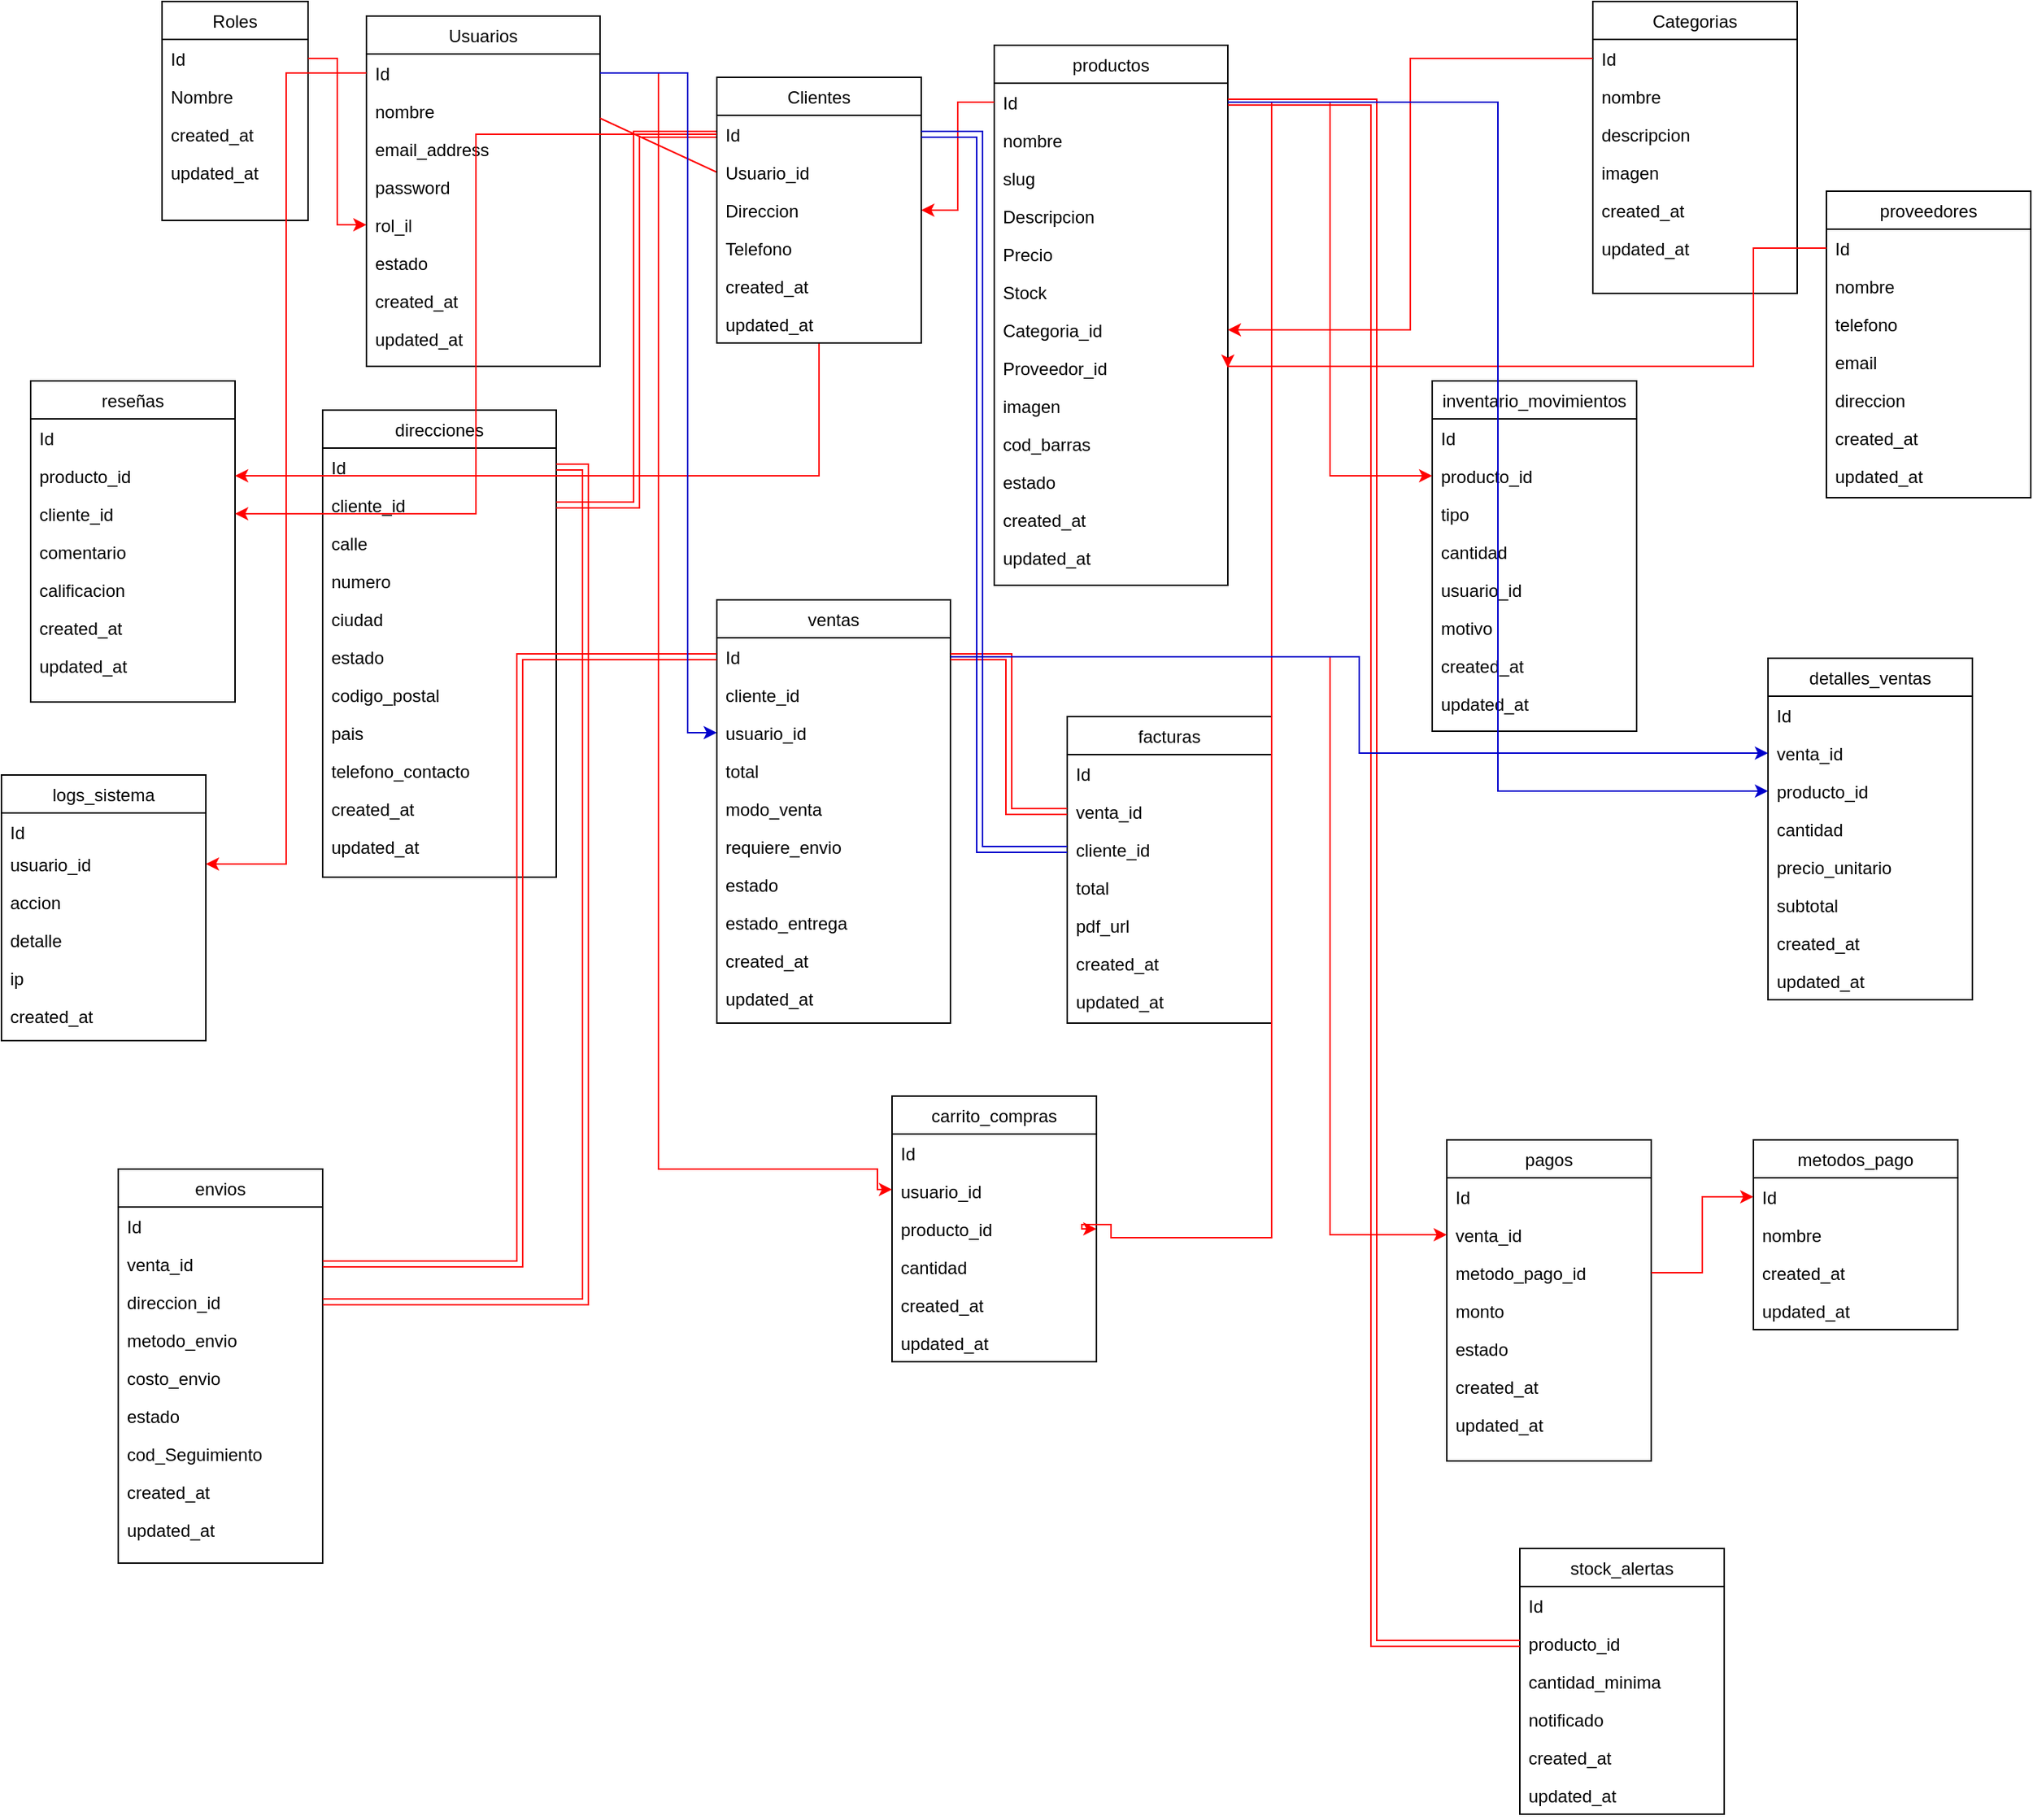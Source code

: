 <mxfile version="26.1.3">
  <diagram id="C5RBs43oDa-KdzZeNtuy" name="Page-1">
    <mxGraphModel dx="3491" dy="952" grid="1" gridSize="10" guides="1" tooltips="1" connect="1" arrows="1" fold="1" page="1" pageScale="1" pageWidth="827" pageHeight="1169" math="0" shadow="0">
      <root>
        <mxCell id="WIyWlLk6GJQsqaUBKTNV-0" />
        <mxCell id="WIyWlLk6GJQsqaUBKTNV-1" parent="WIyWlLk6GJQsqaUBKTNV-0" />
        <mxCell id="zkfFHV4jXpPFQw0GAbJ--17" value="Usuarios" style="swimlane;fontStyle=0;align=center;verticalAlign=top;childLayout=stackLayout;horizontal=1;startSize=26;horizontalStack=0;resizeParent=1;resizeLast=0;collapsible=1;marginBottom=0;rounded=0;shadow=0;strokeWidth=1;" parent="WIyWlLk6GJQsqaUBKTNV-1" vertex="1">
          <mxGeometry x="-110" y="20" width="160" height="240" as="geometry">
            <mxRectangle x="550" y="140" width="160" height="26" as="alternateBounds" />
          </mxGeometry>
        </mxCell>
        <mxCell id="zkfFHV4jXpPFQw0GAbJ--18" value="Id" style="text;align=left;verticalAlign=top;spacingLeft=4;spacingRight=4;overflow=hidden;rotatable=0;points=[[0,0.5],[1,0.5]];portConstraint=eastwest;" parent="zkfFHV4jXpPFQw0GAbJ--17" vertex="1">
          <mxGeometry y="26" width="160" height="26" as="geometry" />
        </mxCell>
        <mxCell id="zkfFHV4jXpPFQw0GAbJ--19" value="nombre" style="text;align=left;verticalAlign=top;spacingLeft=4;spacingRight=4;overflow=hidden;rotatable=0;points=[[0,0.5],[1,0.5]];portConstraint=eastwest;rounded=0;shadow=0;html=0;" parent="zkfFHV4jXpPFQw0GAbJ--17" vertex="1">
          <mxGeometry y="52" width="160" height="26" as="geometry" />
        </mxCell>
        <mxCell id="zkfFHV4jXpPFQw0GAbJ--20" value="email_address" style="text;align=left;verticalAlign=top;spacingLeft=4;spacingRight=4;overflow=hidden;rotatable=0;points=[[0,0.5],[1,0.5]];portConstraint=eastwest;rounded=0;shadow=0;html=0;" parent="zkfFHV4jXpPFQw0GAbJ--17" vertex="1">
          <mxGeometry y="78" width="160" height="26" as="geometry" />
        </mxCell>
        <mxCell id="zkfFHV4jXpPFQw0GAbJ--21" value="password" style="text;align=left;verticalAlign=top;spacingLeft=4;spacingRight=4;overflow=hidden;rotatable=0;points=[[0,0.5],[1,0.5]];portConstraint=eastwest;rounded=0;shadow=0;html=0;" parent="zkfFHV4jXpPFQw0GAbJ--17" vertex="1">
          <mxGeometry y="104" width="160" height="26" as="geometry" />
        </mxCell>
        <mxCell id="zkfFHV4jXpPFQw0GAbJ--22" value="rol_il" style="text;align=left;verticalAlign=top;spacingLeft=4;spacingRight=4;overflow=hidden;rotatable=0;points=[[0,0.5],[1,0.5]];portConstraint=eastwest;rounded=0;shadow=0;html=0;" parent="zkfFHV4jXpPFQw0GAbJ--17" vertex="1">
          <mxGeometry y="130" width="160" height="26" as="geometry" />
        </mxCell>
        <mxCell id="zkfFHV4jXpPFQw0GAbJ--24" value="estado" style="text;align=left;verticalAlign=top;spacingLeft=4;spacingRight=4;overflow=hidden;rotatable=0;points=[[0,0.5],[1,0.5]];portConstraint=eastwest;" parent="zkfFHV4jXpPFQw0GAbJ--17" vertex="1">
          <mxGeometry y="156" width="160" height="26" as="geometry" />
        </mxCell>
        <mxCell id="zkfFHV4jXpPFQw0GAbJ--25" value="created_at" style="text;align=left;verticalAlign=top;spacingLeft=4;spacingRight=4;overflow=hidden;rotatable=0;points=[[0,0.5],[1,0.5]];portConstraint=eastwest;" parent="zkfFHV4jXpPFQw0GAbJ--17" vertex="1">
          <mxGeometry y="182" width="160" height="26" as="geometry" />
        </mxCell>
        <mxCell id="vxsUHAPqjCviAU_-XGuc-0" value="updated_at" style="text;align=left;verticalAlign=top;spacingLeft=4;spacingRight=4;overflow=hidden;rotatable=0;points=[[0,0.5],[1,0.5]];portConstraint=eastwest;" vertex="1" parent="zkfFHV4jXpPFQw0GAbJ--17">
          <mxGeometry y="208" width="160" height="26" as="geometry" />
        </mxCell>
        <mxCell id="vxsUHAPqjCviAU_-XGuc-2" value="productos" style="swimlane;fontStyle=0;align=center;verticalAlign=top;childLayout=stackLayout;horizontal=1;startSize=26;horizontalStack=0;resizeParent=1;resizeLast=0;collapsible=1;marginBottom=0;rounded=0;shadow=0;strokeWidth=1;" vertex="1" parent="WIyWlLk6GJQsqaUBKTNV-1">
          <mxGeometry x="320" y="40" width="160" height="370" as="geometry">
            <mxRectangle x="550" y="140" width="160" height="26" as="alternateBounds" />
          </mxGeometry>
        </mxCell>
        <mxCell id="vxsUHAPqjCviAU_-XGuc-3" value="Id" style="text;align=left;verticalAlign=top;spacingLeft=4;spacingRight=4;overflow=hidden;rotatable=0;points=[[0,0.5],[1,0.5]];portConstraint=eastwest;" vertex="1" parent="vxsUHAPqjCviAU_-XGuc-2">
          <mxGeometry y="26" width="160" height="26" as="geometry" />
        </mxCell>
        <mxCell id="vxsUHAPqjCviAU_-XGuc-4" value="nombre" style="text;align=left;verticalAlign=top;spacingLeft=4;spacingRight=4;overflow=hidden;rotatable=0;points=[[0,0.5],[1,0.5]];portConstraint=eastwest;rounded=0;shadow=0;html=0;" vertex="1" parent="vxsUHAPqjCviAU_-XGuc-2">
          <mxGeometry y="52" width="160" height="26" as="geometry" />
        </mxCell>
        <mxCell id="vxsUHAPqjCviAU_-XGuc-5" value="slug" style="text;align=left;verticalAlign=top;spacingLeft=4;spacingRight=4;overflow=hidden;rotatable=0;points=[[0,0.5],[1,0.5]];portConstraint=eastwest;rounded=0;shadow=0;html=0;" vertex="1" parent="vxsUHAPqjCviAU_-XGuc-2">
          <mxGeometry y="78" width="160" height="26" as="geometry" />
        </mxCell>
        <mxCell id="vxsUHAPqjCviAU_-XGuc-6" value="Descripcion" style="text;align=left;verticalAlign=top;spacingLeft=4;spacingRight=4;overflow=hidden;rotatable=0;points=[[0,0.5],[1,0.5]];portConstraint=eastwest;rounded=0;shadow=0;html=0;" vertex="1" parent="vxsUHAPqjCviAU_-XGuc-2">
          <mxGeometry y="104" width="160" height="26" as="geometry" />
        </mxCell>
        <mxCell id="vxsUHAPqjCviAU_-XGuc-7" value="Precio" style="text;align=left;verticalAlign=top;spacingLeft=4;spacingRight=4;overflow=hidden;rotatable=0;points=[[0,0.5],[1,0.5]];portConstraint=eastwest;rounded=0;shadow=0;html=0;" vertex="1" parent="vxsUHAPqjCviAU_-XGuc-2">
          <mxGeometry y="130" width="160" height="26" as="geometry" />
        </mxCell>
        <mxCell id="vxsUHAPqjCviAU_-XGuc-8" value="Stock" style="text;align=left;verticalAlign=top;spacingLeft=4;spacingRight=4;overflow=hidden;rotatable=0;points=[[0,0.5],[1,0.5]];portConstraint=eastwest;" vertex="1" parent="vxsUHAPqjCviAU_-XGuc-2">
          <mxGeometry y="156" width="160" height="26" as="geometry" />
        </mxCell>
        <mxCell id="vxsUHAPqjCviAU_-XGuc-9" value="Categoria_id" style="text;align=left;verticalAlign=top;spacingLeft=4;spacingRight=4;overflow=hidden;rotatable=0;points=[[0,0.5],[1,0.5]];portConstraint=eastwest;" vertex="1" parent="vxsUHAPqjCviAU_-XGuc-2">
          <mxGeometry y="182" width="160" height="26" as="geometry" />
        </mxCell>
        <mxCell id="vxsUHAPqjCviAU_-XGuc-10" value="Proveedor_id" style="text;align=left;verticalAlign=top;spacingLeft=4;spacingRight=4;overflow=hidden;rotatable=0;points=[[0,0.5],[1,0.5]];portConstraint=eastwest;" vertex="1" parent="vxsUHAPqjCviAU_-XGuc-2">
          <mxGeometry y="208" width="160" height="26" as="geometry" />
        </mxCell>
        <mxCell id="vxsUHAPqjCviAU_-XGuc-12" value="imagen" style="text;align=left;verticalAlign=top;spacingLeft=4;spacingRight=4;overflow=hidden;rotatable=0;points=[[0,0.5],[1,0.5]];portConstraint=eastwest;" vertex="1" parent="vxsUHAPqjCviAU_-XGuc-2">
          <mxGeometry y="234" width="160" height="26" as="geometry" />
        </mxCell>
        <mxCell id="vxsUHAPqjCviAU_-XGuc-13" value="cod_barras" style="text;align=left;verticalAlign=top;spacingLeft=4;spacingRight=4;overflow=hidden;rotatable=0;points=[[0,0.5],[1,0.5]];portConstraint=eastwest;" vertex="1" parent="vxsUHAPqjCviAU_-XGuc-2">
          <mxGeometry y="260" width="160" height="26" as="geometry" />
        </mxCell>
        <mxCell id="vxsUHAPqjCviAU_-XGuc-11" value="estado" style="text;align=left;verticalAlign=top;spacingLeft=4;spacingRight=4;overflow=hidden;rotatable=0;points=[[0,0.5],[1,0.5]];portConstraint=eastwest;" vertex="1" parent="vxsUHAPqjCviAU_-XGuc-2">
          <mxGeometry y="286" width="160" height="26" as="geometry" />
        </mxCell>
        <mxCell id="vxsUHAPqjCviAU_-XGuc-14" value="created_at" style="text;align=left;verticalAlign=top;spacingLeft=4;spacingRight=4;overflow=hidden;rotatable=0;points=[[0,0.5],[1,0.5]];portConstraint=eastwest;" vertex="1" parent="vxsUHAPqjCviAU_-XGuc-2">
          <mxGeometry y="312" width="160" height="26" as="geometry" />
        </mxCell>
        <mxCell id="vxsUHAPqjCviAU_-XGuc-15" value="updated_at" style="text;align=left;verticalAlign=top;spacingLeft=4;spacingRight=4;overflow=hidden;rotatable=0;points=[[0,0.5],[1,0.5]];portConstraint=eastwest;" vertex="1" parent="vxsUHAPqjCviAU_-XGuc-2">
          <mxGeometry y="338" width="160" height="26" as="geometry" />
        </mxCell>
        <mxCell id="vxsUHAPqjCviAU_-XGuc-16" value="direcciones" style="swimlane;fontStyle=0;align=center;verticalAlign=top;childLayout=stackLayout;horizontal=1;startSize=26;horizontalStack=0;resizeParent=1;resizeLast=0;collapsible=1;marginBottom=0;rounded=0;shadow=0;strokeWidth=1;" vertex="1" parent="WIyWlLk6GJQsqaUBKTNV-1">
          <mxGeometry x="-140" y="290" width="160" height="320" as="geometry">
            <mxRectangle x="550" y="140" width="160" height="26" as="alternateBounds" />
          </mxGeometry>
        </mxCell>
        <mxCell id="vxsUHAPqjCviAU_-XGuc-17" value="Id" style="text;align=left;verticalAlign=top;spacingLeft=4;spacingRight=4;overflow=hidden;rotatable=0;points=[[0,0.5],[1,0.5]];portConstraint=eastwest;" vertex="1" parent="vxsUHAPqjCviAU_-XGuc-16">
          <mxGeometry y="26" width="160" height="26" as="geometry" />
        </mxCell>
        <mxCell id="vxsUHAPqjCviAU_-XGuc-18" value="cliente_id" style="text;align=left;verticalAlign=top;spacingLeft=4;spacingRight=4;overflow=hidden;rotatable=0;points=[[0,0.5],[1,0.5]];portConstraint=eastwest;rounded=0;shadow=0;html=0;" vertex="1" parent="vxsUHAPqjCviAU_-XGuc-16">
          <mxGeometry y="52" width="160" height="26" as="geometry" />
        </mxCell>
        <mxCell id="vxsUHAPqjCviAU_-XGuc-19" value="calle" style="text;align=left;verticalAlign=top;spacingLeft=4;spacingRight=4;overflow=hidden;rotatable=0;points=[[0,0.5],[1,0.5]];portConstraint=eastwest;rounded=0;shadow=0;html=0;" vertex="1" parent="vxsUHAPqjCviAU_-XGuc-16">
          <mxGeometry y="78" width="160" height="26" as="geometry" />
        </mxCell>
        <mxCell id="vxsUHAPqjCviAU_-XGuc-20" value="numero" style="text;align=left;verticalAlign=top;spacingLeft=4;spacingRight=4;overflow=hidden;rotatable=0;points=[[0,0.5],[1,0.5]];portConstraint=eastwest;rounded=0;shadow=0;html=0;" vertex="1" parent="vxsUHAPqjCviAU_-XGuc-16">
          <mxGeometry y="104" width="160" height="26" as="geometry" />
        </mxCell>
        <mxCell id="vxsUHAPqjCviAU_-XGuc-21" value="ciudad" style="text;align=left;verticalAlign=top;spacingLeft=4;spacingRight=4;overflow=hidden;rotatable=0;points=[[0,0.5],[1,0.5]];portConstraint=eastwest;rounded=0;shadow=0;html=0;" vertex="1" parent="vxsUHAPqjCviAU_-XGuc-16">
          <mxGeometry y="130" width="160" height="26" as="geometry" />
        </mxCell>
        <mxCell id="vxsUHAPqjCviAU_-XGuc-22" value="estado" style="text;align=left;verticalAlign=top;spacingLeft=4;spacingRight=4;overflow=hidden;rotatable=0;points=[[0,0.5],[1,0.5]];portConstraint=eastwest;" vertex="1" parent="vxsUHAPqjCviAU_-XGuc-16">
          <mxGeometry y="156" width="160" height="26" as="geometry" />
        </mxCell>
        <mxCell id="vxsUHAPqjCviAU_-XGuc-23" value="codigo_postal" style="text;align=left;verticalAlign=top;spacingLeft=4;spacingRight=4;overflow=hidden;rotatable=0;points=[[0,0.5],[1,0.5]];portConstraint=eastwest;" vertex="1" parent="vxsUHAPqjCviAU_-XGuc-16">
          <mxGeometry y="182" width="160" height="26" as="geometry" />
        </mxCell>
        <mxCell id="vxsUHAPqjCviAU_-XGuc-24" value="pais" style="text;align=left;verticalAlign=top;spacingLeft=4;spacingRight=4;overflow=hidden;rotatable=0;points=[[0,0.5],[1,0.5]];portConstraint=eastwest;" vertex="1" parent="vxsUHAPqjCviAU_-XGuc-16">
          <mxGeometry y="208" width="160" height="26" as="geometry" />
        </mxCell>
        <mxCell id="vxsUHAPqjCviAU_-XGuc-25" value="telefono_contacto" style="text;align=left;verticalAlign=top;spacingLeft=4;spacingRight=4;overflow=hidden;rotatable=0;points=[[0,0.5],[1,0.5]];portConstraint=eastwest;" vertex="1" parent="vxsUHAPqjCviAU_-XGuc-16">
          <mxGeometry y="234" width="160" height="26" as="geometry" />
        </mxCell>
        <mxCell id="vxsUHAPqjCviAU_-XGuc-28" value="created_at" style="text;align=left;verticalAlign=top;spacingLeft=4;spacingRight=4;overflow=hidden;rotatable=0;points=[[0,0.5],[1,0.5]];portConstraint=eastwest;" vertex="1" parent="vxsUHAPqjCviAU_-XGuc-16">
          <mxGeometry y="260" width="160" height="26" as="geometry" />
        </mxCell>
        <mxCell id="vxsUHAPqjCviAU_-XGuc-29" value="updated_at" style="text;align=left;verticalAlign=top;spacingLeft=4;spacingRight=4;overflow=hidden;rotatable=0;points=[[0,0.5],[1,0.5]];portConstraint=eastwest;" vertex="1" parent="vxsUHAPqjCviAU_-XGuc-16">
          <mxGeometry y="286" width="160" height="26" as="geometry" />
        </mxCell>
        <mxCell id="vxsUHAPqjCviAU_-XGuc-30" value="ventas" style="swimlane;fontStyle=0;align=center;verticalAlign=top;childLayout=stackLayout;horizontal=1;startSize=26;horizontalStack=0;resizeParent=1;resizeLast=0;collapsible=1;marginBottom=0;rounded=0;shadow=0;strokeWidth=1;" vertex="1" parent="WIyWlLk6GJQsqaUBKTNV-1">
          <mxGeometry x="130" y="420" width="160" height="290" as="geometry">
            <mxRectangle x="550" y="140" width="160" height="26" as="alternateBounds" />
          </mxGeometry>
        </mxCell>
        <mxCell id="vxsUHAPqjCviAU_-XGuc-31" value="Id" style="text;align=left;verticalAlign=top;spacingLeft=4;spacingRight=4;overflow=hidden;rotatable=0;points=[[0,0.5],[1,0.5]];portConstraint=eastwest;" vertex="1" parent="vxsUHAPqjCviAU_-XGuc-30">
          <mxGeometry y="26" width="160" height="26" as="geometry" />
        </mxCell>
        <mxCell id="vxsUHAPqjCviAU_-XGuc-32" value="cliente_id" style="text;align=left;verticalAlign=top;spacingLeft=4;spacingRight=4;overflow=hidden;rotatable=0;points=[[0,0.5],[1,0.5]];portConstraint=eastwest;rounded=0;shadow=0;html=0;" vertex="1" parent="vxsUHAPqjCviAU_-XGuc-30">
          <mxGeometry y="52" width="160" height="26" as="geometry" />
        </mxCell>
        <mxCell id="vxsUHAPqjCviAU_-XGuc-33" value="usuario_id" style="text;align=left;verticalAlign=top;spacingLeft=4;spacingRight=4;overflow=hidden;rotatable=0;points=[[0,0.5],[1,0.5]];portConstraint=eastwest;rounded=0;shadow=0;html=0;" vertex="1" parent="vxsUHAPqjCviAU_-XGuc-30">
          <mxGeometry y="78" width="160" height="26" as="geometry" />
        </mxCell>
        <mxCell id="vxsUHAPqjCviAU_-XGuc-34" value="total" style="text;align=left;verticalAlign=top;spacingLeft=4;spacingRight=4;overflow=hidden;rotatable=0;points=[[0,0.5],[1,0.5]];portConstraint=eastwest;rounded=0;shadow=0;html=0;" vertex="1" parent="vxsUHAPqjCviAU_-XGuc-30">
          <mxGeometry y="104" width="160" height="26" as="geometry" />
        </mxCell>
        <mxCell id="vxsUHAPqjCviAU_-XGuc-35" value="modo_venta" style="text;align=left;verticalAlign=top;spacingLeft=4;spacingRight=4;overflow=hidden;rotatable=0;points=[[0,0.5],[1,0.5]];portConstraint=eastwest;rounded=0;shadow=0;html=0;" vertex="1" parent="vxsUHAPqjCviAU_-XGuc-30">
          <mxGeometry y="130" width="160" height="26" as="geometry" />
        </mxCell>
        <mxCell id="vxsUHAPqjCviAU_-XGuc-36" value="requiere_envio" style="text;align=left;verticalAlign=top;spacingLeft=4;spacingRight=4;overflow=hidden;rotatable=0;points=[[0,0.5],[1,0.5]];portConstraint=eastwest;" vertex="1" parent="vxsUHAPqjCviAU_-XGuc-30">
          <mxGeometry y="156" width="160" height="26" as="geometry" />
        </mxCell>
        <mxCell id="vxsUHAPqjCviAU_-XGuc-37" value="estado" style="text;align=left;verticalAlign=top;spacingLeft=4;spacingRight=4;overflow=hidden;rotatable=0;points=[[0,0.5],[1,0.5]];portConstraint=eastwest;" vertex="1" parent="vxsUHAPqjCviAU_-XGuc-30">
          <mxGeometry y="182" width="160" height="26" as="geometry" />
        </mxCell>
        <mxCell id="vxsUHAPqjCviAU_-XGuc-38" value="estado_entrega" style="text;align=left;verticalAlign=top;spacingLeft=4;spacingRight=4;overflow=hidden;rotatable=0;points=[[0,0.5],[1,0.5]];portConstraint=eastwest;" vertex="1" parent="vxsUHAPqjCviAU_-XGuc-30">
          <mxGeometry y="208" width="160" height="26" as="geometry" />
        </mxCell>
        <mxCell id="vxsUHAPqjCviAU_-XGuc-40" value="created_at" style="text;align=left;verticalAlign=top;spacingLeft=4;spacingRight=4;overflow=hidden;rotatable=0;points=[[0,0.5],[1,0.5]];portConstraint=eastwest;" vertex="1" parent="vxsUHAPqjCviAU_-XGuc-30">
          <mxGeometry y="234" width="160" height="26" as="geometry" />
        </mxCell>
        <mxCell id="vxsUHAPqjCviAU_-XGuc-41" value="updated_at" style="text;align=left;verticalAlign=top;spacingLeft=4;spacingRight=4;overflow=hidden;rotatable=0;points=[[0,0.5],[1,0.5]];portConstraint=eastwest;" vertex="1" parent="vxsUHAPqjCviAU_-XGuc-30">
          <mxGeometry y="260" width="160" height="26" as="geometry" />
        </mxCell>
        <mxCell id="vxsUHAPqjCviAU_-XGuc-42" value="inventario_movimientos" style="swimlane;fontStyle=0;align=center;verticalAlign=top;childLayout=stackLayout;horizontal=1;startSize=26;horizontalStack=0;resizeParent=1;resizeLast=0;collapsible=1;marginBottom=0;rounded=0;shadow=0;strokeWidth=1;" vertex="1" parent="WIyWlLk6GJQsqaUBKTNV-1">
          <mxGeometry x="620" y="270" width="140" height="240" as="geometry">
            <mxRectangle x="550" y="140" width="160" height="26" as="alternateBounds" />
          </mxGeometry>
        </mxCell>
        <mxCell id="vxsUHAPqjCviAU_-XGuc-43" value="Id" style="text;align=left;verticalAlign=top;spacingLeft=4;spacingRight=4;overflow=hidden;rotatable=0;points=[[0,0.5],[1,0.5]];portConstraint=eastwest;" vertex="1" parent="vxsUHAPqjCviAU_-XGuc-42">
          <mxGeometry y="26" width="140" height="26" as="geometry" />
        </mxCell>
        <mxCell id="vxsUHAPqjCviAU_-XGuc-44" value="producto_id" style="text;align=left;verticalAlign=top;spacingLeft=4;spacingRight=4;overflow=hidden;rotatable=0;points=[[0,0.5],[1,0.5]];portConstraint=eastwest;rounded=0;shadow=0;html=0;" vertex="1" parent="vxsUHAPqjCviAU_-XGuc-42">
          <mxGeometry y="52" width="140" height="26" as="geometry" />
        </mxCell>
        <mxCell id="vxsUHAPqjCviAU_-XGuc-45" value="tipo" style="text;align=left;verticalAlign=top;spacingLeft=4;spacingRight=4;overflow=hidden;rotatable=0;points=[[0,0.5],[1,0.5]];portConstraint=eastwest;rounded=0;shadow=0;html=0;" vertex="1" parent="vxsUHAPqjCviAU_-XGuc-42">
          <mxGeometry y="78" width="140" height="26" as="geometry" />
        </mxCell>
        <mxCell id="vxsUHAPqjCviAU_-XGuc-46" value="cantidad" style="text;align=left;verticalAlign=top;spacingLeft=4;spacingRight=4;overflow=hidden;rotatable=0;points=[[0,0.5],[1,0.5]];portConstraint=eastwest;rounded=0;shadow=0;html=0;" vertex="1" parent="vxsUHAPqjCviAU_-XGuc-42">
          <mxGeometry y="104" width="140" height="26" as="geometry" />
        </mxCell>
        <mxCell id="vxsUHAPqjCviAU_-XGuc-47" value="usuario_id" style="text;align=left;verticalAlign=top;spacingLeft=4;spacingRight=4;overflow=hidden;rotatable=0;points=[[0,0.5],[1,0.5]];portConstraint=eastwest;rounded=0;shadow=0;html=0;" vertex="1" parent="vxsUHAPqjCviAU_-XGuc-42">
          <mxGeometry y="130" width="140" height="26" as="geometry" />
        </mxCell>
        <mxCell id="vxsUHAPqjCviAU_-XGuc-48" value="motivo" style="text;align=left;verticalAlign=top;spacingLeft=4;spacingRight=4;overflow=hidden;rotatable=0;points=[[0,0.5],[1,0.5]];portConstraint=eastwest;" vertex="1" parent="vxsUHAPqjCviAU_-XGuc-42">
          <mxGeometry y="156" width="140" height="26" as="geometry" />
        </mxCell>
        <mxCell id="vxsUHAPqjCviAU_-XGuc-51" value="created_at" style="text;align=left;verticalAlign=top;spacingLeft=4;spacingRight=4;overflow=hidden;rotatable=0;points=[[0,0.5],[1,0.5]];portConstraint=eastwest;" vertex="1" parent="vxsUHAPqjCviAU_-XGuc-42">
          <mxGeometry y="182" width="140" height="26" as="geometry" />
        </mxCell>
        <mxCell id="vxsUHAPqjCviAU_-XGuc-52" value="updated_at" style="text;align=left;verticalAlign=top;spacingLeft=4;spacingRight=4;overflow=hidden;rotatable=0;points=[[0,0.5],[1,0.5]];portConstraint=eastwest;" vertex="1" parent="vxsUHAPqjCviAU_-XGuc-42">
          <mxGeometry y="208" width="140" height="26" as="geometry" />
        </mxCell>
        <mxCell id="vxsUHAPqjCviAU_-XGuc-53" value="Roles" style="swimlane;fontStyle=0;align=center;verticalAlign=top;childLayout=stackLayout;horizontal=1;startSize=26;horizontalStack=0;resizeParent=1;resizeLast=0;collapsible=1;marginBottom=0;rounded=0;shadow=0;strokeWidth=1;" vertex="1" parent="WIyWlLk6GJQsqaUBKTNV-1">
          <mxGeometry x="-250" y="10" width="100" height="150" as="geometry">
            <mxRectangle x="550" y="140" width="160" height="26" as="alternateBounds" />
          </mxGeometry>
        </mxCell>
        <mxCell id="vxsUHAPqjCviAU_-XGuc-54" value="Id" style="text;align=left;verticalAlign=top;spacingLeft=4;spacingRight=4;overflow=hidden;rotatable=0;points=[[0,0.5],[1,0.5]];portConstraint=eastwest;" vertex="1" parent="vxsUHAPqjCviAU_-XGuc-53">
          <mxGeometry y="26" width="100" height="26" as="geometry" />
        </mxCell>
        <mxCell id="vxsUHAPqjCviAU_-XGuc-55" value="Nombre" style="text;align=left;verticalAlign=top;spacingLeft=4;spacingRight=4;overflow=hidden;rotatable=0;points=[[0,0.5],[1,0.5]];portConstraint=eastwest;rounded=0;shadow=0;html=0;" vertex="1" parent="vxsUHAPqjCviAU_-XGuc-53">
          <mxGeometry y="52" width="100" height="26" as="geometry" />
        </mxCell>
        <mxCell id="vxsUHAPqjCviAU_-XGuc-60" value="created_at" style="text;align=left;verticalAlign=top;spacingLeft=4;spacingRight=4;overflow=hidden;rotatable=0;points=[[0,0.5],[1,0.5]];portConstraint=eastwest;" vertex="1" parent="vxsUHAPqjCviAU_-XGuc-53">
          <mxGeometry y="78" width="100" height="26" as="geometry" />
        </mxCell>
        <mxCell id="vxsUHAPqjCviAU_-XGuc-61" value="updated_at" style="text;align=left;verticalAlign=top;spacingLeft=4;spacingRight=4;overflow=hidden;rotatable=0;points=[[0,0.5],[1,0.5]];portConstraint=eastwest;" vertex="1" parent="vxsUHAPqjCviAU_-XGuc-53">
          <mxGeometry y="104" width="100" height="26" as="geometry" />
        </mxCell>
        <mxCell id="vxsUHAPqjCviAU_-XGuc-63" value="reseñas" style="swimlane;fontStyle=0;align=center;verticalAlign=top;childLayout=stackLayout;horizontal=1;startSize=26;horizontalStack=0;resizeParent=1;resizeLast=0;collapsible=1;marginBottom=0;rounded=0;shadow=0;strokeWidth=1;" vertex="1" parent="WIyWlLk6GJQsqaUBKTNV-1">
          <mxGeometry x="-340" y="270" width="140" height="220" as="geometry">
            <mxRectangle x="550" y="140" width="160" height="26" as="alternateBounds" />
          </mxGeometry>
        </mxCell>
        <mxCell id="vxsUHAPqjCviAU_-XGuc-64" value="Id" style="text;align=left;verticalAlign=top;spacingLeft=4;spacingRight=4;overflow=hidden;rotatable=0;points=[[0,0.5],[1,0.5]];portConstraint=eastwest;" vertex="1" parent="vxsUHAPqjCviAU_-XGuc-63">
          <mxGeometry y="26" width="140" height="26" as="geometry" />
        </mxCell>
        <mxCell id="vxsUHAPqjCviAU_-XGuc-65" value="producto_id" style="text;align=left;verticalAlign=top;spacingLeft=4;spacingRight=4;overflow=hidden;rotatable=0;points=[[0,0.5],[1,0.5]];portConstraint=eastwest;rounded=0;shadow=0;html=0;" vertex="1" parent="vxsUHAPqjCviAU_-XGuc-63">
          <mxGeometry y="52" width="140" height="26" as="geometry" />
        </mxCell>
        <mxCell id="vxsUHAPqjCviAU_-XGuc-66" value="cliente_id" style="text;align=left;verticalAlign=top;spacingLeft=4;spacingRight=4;overflow=hidden;rotatable=0;points=[[0,0.5],[1,0.5]];portConstraint=eastwest;rounded=0;shadow=0;html=0;" vertex="1" parent="vxsUHAPqjCviAU_-XGuc-63">
          <mxGeometry y="78" width="140" height="26" as="geometry" />
        </mxCell>
        <mxCell id="vxsUHAPqjCviAU_-XGuc-67" value="comentario" style="text;align=left;verticalAlign=top;spacingLeft=4;spacingRight=4;overflow=hidden;rotatable=0;points=[[0,0.5],[1,0.5]];portConstraint=eastwest;rounded=0;shadow=0;html=0;" vertex="1" parent="vxsUHAPqjCviAU_-XGuc-63">
          <mxGeometry y="104" width="140" height="26" as="geometry" />
        </mxCell>
        <mxCell id="vxsUHAPqjCviAU_-XGuc-68" value="calificacion" style="text;align=left;verticalAlign=top;spacingLeft=4;spacingRight=4;overflow=hidden;rotatable=0;points=[[0,0.5],[1,0.5]];portConstraint=eastwest;rounded=0;shadow=0;html=0;" vertex="1" parent="vxsUHAPqjCviAU_-XGuc-63">
          <mxGeometry y="130" width="140" height="26" as="geometry" />
        </mxCell>
        <mxCell id="vxsUHAPqjCviAU_-XGuc-69" value="created_at" style="text;align=left;verticalAlign=top;spacingLeft=4;spacingRight=4;overflow=hidden;rotatable=0;points=[[0,0.5],[1,0.5]];portConstraint=eastwest;" vertex="1" parent="vxsUHAPqjCviAU_-XGuc-63">
          <mxGeometry y="156" width="140" height="26" as="geometry" />
        </mxCell>
        <mxCell id="vxsUHAPqjCviAU_-XGuc-70" value="updated_at" style="text;align=left;verticalAlign=top;spacingLeft=4;spacingRight=4;overflow=hidden;rotatable=0;points=[[0,0.5],[1,0.5]];portConstraint=eastwest;" vertex="1" parent="vxsUHAPqjCviAU_-XGuc-63">
          <mxGeometry y="182" width="140" height="26" as="geometry" />
        </mxCell>
        <mxCell id="vxsUHAPqjCviAU_-XGuc-72" value="envios" style="swimlane;fontStyle=0;align=center;verticalAlign=top;childLayout=stackLayout;horizontal=1;startSize=26;horizontalStack=0;resizeParent=1;resizeLast=0;collapsible=1;marginBottom=0;rounded=0;shadow=0;strokeWidth=1;" vertex="1" parent="WIyWlLk6GJQsqaUBKTNV-1">
          <mxGeometry x="-280" y="810" width="140" height="270" as="geometry">
            <mxRectangle x="550" y="140" width="160" height="26" as="alternateBounds" />
          </mxGeometry>
        </mxCell>
        <mxCell id="vxsUHAPqjCviAU_-XGuc-73" value="Id" style="text;align=left;verticalAlign=top;spacingLeft=4;spacingRight=4;overflow=hidden;rotatable=0;points=[[0,0.5],[1,0.5]];portConstraint=eastwest;" vertex="1" parent="vxsUHAPqjCviAU_-XGuc-72">
          <mxGeometry y="26" width="140" height="26" as="geometry" />
        </mxCell>
        <mxCell id="vxsUHAPqjCviAU_-XGuc-74" value="venta_id" style="text;align=left;verticalAlign=top;spacingLeft=4;spacingRight=4;overflow=hidden;rotatable=0;points=[[0,0.5],[1,0.5]];portConstraint=eastwest;rounded=0;shadow=0;html=0;" vertex="1" parent="vxsUHAPqjCviAU_-XGuc-72">
          <mxGeometry y="52" width="140" height="26" as="geometry" />
        </mxCell>
        <mxCell id="vxsUHAPqjCviAU_-XGuc-75" value="direccion_id" style="text;align=left;verticalAlign=top;spacingLeft=4;spacingRight=4;overflow=hidden;rotatable=0;points=[[0,0.5],[1,0.5]];portConstraint=eastwest;rounded=0;shadow=0;html=0;" vertex="1" parent="vxsUHAPqjCviAU_-XGuc-72">
          <mxGeometry y="78" width="140" height="26" as="geometry" />
        </mxCell>
        <mxCell id="vxsUHAPqjCviAU_-XGuc-76" value="metodo_envio" style="text;align=left;verticalAlign=top;spacingLeft=4;spacingRight=4;overflow=hidden;rotatable=0;points=[[0,0.5],[1,0.5]];portConstraint=eastwest;rounded=0;shadow=0;html=0;" vertex="1" parent="vxsUHAPqjCviAU_-XGuc-72">
          <mxGeometry y="104" width="140" height="26" as="geometry" />
        </mxCell>
        <mxCell id="vxsUHAPqjCviAU_-XGuc-77" value="costo_envio" style="text;align=left;verticalAlign=top;spacingLeft=4;spacingRight=4;overflow=hidden;rotatable=0;points=[[0,0.5],[1,0.5]];portConstraint=eastwest;rounded=0;shadow=0;html=0;" vertex="1" parent="vxsUHAPqjCviAU_-XGuc-72">
          <mxGeometry y="130" width="140" height="26" as="geometry" />
        </mxCell>
        <mxCell id="vxsUHAPqjCviAU_-XGuc-78" value="estado" style="text;align=left;verticalAlign=top;spacingLeft=4;spacingRight=4;overflow=hidden;rotatable=0;points=[[0,0.5],[1,0.5]];portConstraint=eastwest;" vertex="1" parent="vxsUHAPqjCviAU_-XGuc-72">
          <mxGeometry y="156" width="140" height="26" as="geometry" />
        </mxCell>
        <mxCell id="vxsUHAPqjCviAU_-XGuc-79" value="cod_Seguimiento" style="text;align=left;verticalAlign=top;spacingLeft=4;spacingRight=4;overflow=hidden;rotatable=0;points=[[0,0.5],[1,0.5]];portConstraint=eastwest;" vertex="1" parent="vxsUHAPqjCviAU_-XGuc-72">
          <mxGeometry y="182" width="140" height="26" as="geometry" />
        </mxCell>
        <mxCell id="vxsUHAPqjCviAU_-XGuc-80" value="created_at" style="text;align=left;verticalAlign=top;spacingLeft=4;spacingRight=4;overflow=hidden;rotatable=0;points=[[0,0.5],[1,0.5]];portConstraint=eastwest;" vertex="1" parent="vxsUHAPqjCviAU_-XGuc-72">
          <mxGeometry y="208" width="140" height="26" as="geometry" />
        </mxCell>
        <mxCell id="vxsUHAPqjCviAU_-XGuc-81" value="updated_at" style="text;align=left;verticalAlign=top;spacingLeft=4;spacingRight=4;overflow=hidden;rotatable=0;points=[[0,0.5],[1,0.5]];portConstraint=eastwest;" vertex="1" parent="vxsUHAPqjCviAU_-XGuc-72">
          <mxGeometry y="234" width="140" height="26" as="geometry" />
        </mxCell>
        <mxCell id="vxsUHAPqjCviAU_-XGuc-82" value="detalles_ventas" style="swimlane;fontStyle=0;align=center;verticalAlign=top;childLayout=stackLayout;horizontal=1;startSize=26;horizontalStack=0;resizeParent=1;resizeLast=0;collapsible=1;marginBottom=0;rounded=0;shadow=0;strokeWidth=1;" vertex="1" parent="WIyWlLk6GJQsqaUBKTNV-1">
          <mxGeometry x="850" y="460" width="140" height="234" as="geometry">
            <mxRectangle x="550" y="140" width="160" height="26" as="alternateBounds" />
          </mxGeometry>
        </mxCell>
        <mxCell id="vxsUHAPqjCviAU_-XGuc-83" value="Id" style="text;align=left;verticalAlign=top;spacingLeft=4;spacingRight=4;overflow=hidden;rotatable=0;points=[[0,0.5],[1,0.5]];portConstraint=eastwest;" vertex="1" parent="vxsUHAPqjCviAU_-XGuc-82">
          <mxGeometry y="26" width="140" height="26" as="geometry" />
        </mxCell>
        <mxCell id="vxsUHAPqjCviAU_-XGuc-84" value="venta_id" style="text;align=left;verticalAlign=top;spacingLeft=4;spacingRight=4;overflow=hidden;rotatable=0;points=[[0,0.5],[1,0.5]];portConstraint=eastwest;rounded=0;shadow=0;html=0;" vertex="1" parent="vxsUHAPqjCviAU_-XGuc-82">
          <mxGeometry y="52" width="140" height="26" as="geometry" />
        </mxCell>
        <mxCell id="vxsUHAPqjCviAU_-XGuc-85" value="producto_id" style="text;align=left;verticalAlign=top;spacingLeft=4;spacingRight=4;overflow=hidden;rotatable=0;points=[[0,0.5],[1,0.5]];portConstraint=eastwest;rounded=0;shadow=0;html=0;" vertex="1" parent="vxsUHAPqjCviAU_-XGuc-82">
          <mxGeometry y="78" width="140" height="26" as="geometry" />
        </mxCell>
        <mxCell id="vxsUHAPqjCviAU_-XGuc-86" value="cantidad" style="text;align=left;verticalAlign=top;spacingLeft=4;spacingRight=4;overflow=hidden;rotatable=0;points=[[0,0.5],[1,0.5]];portConstraint=eastwest;rounded=0;shadow=0;html=0;" vertex="1" parent="vxsUHAPqjCviAU_-XGuc-82">
          <mxGeometry y="104" width="140" height="26" as="geometry" />
        </mxCell>
        <mxCell id="vxsUHAPqjCviAU_-XGuc-87" value="precio_unitario" style="text;align=left;verticalAlign=top;spacingLeft=4;spacingRight=4;overflow=hidden;rotatable=0;points=[[0,0.5],[1,0.5]];portConstraint=eastwest;rounded=0;shadow=0;html=0;" vertex="1" parent="vxsUHAPqjCviAU_-XGuc-82">
          <mxGeometry y="130" width="140" height="26" as="geometry" />
        </mxCell>
        <mxCell id="vxsUHAPqjCviAU_-XGuc-88" value="subtotal" style="text;align=left;verticalAlign=top;spacingLeft=4;spacingRight=4;overflow=hidden;rotatable=0;points=[[0,0.5],[1,0.5]];portConstraint=eastwest;" vertex="1" parent="vxsUHAPqjCviAU_-XGuc-82">
          <mxGeometry y="156" width="140" height="26" as="geometry" />
        </mxCell>
        <mxCell id="vxsUHAPqjCviAU_-XGuc-90" value="created_at" style="text;align=left;verticalAlign=top;spacingLeft=4;spacingRight=4;overflow=hidden;rotatable=0;points=[[0,0.5],[1,0.5]];portConstraint=eastwest;" vertex="1" parent="vxsUHAPqjCviAU_-XGuc-82">
          <mxGeometry y="182" width="140" height="26" as="geometry" />
        </mxCell>
        <mxCell id="vxsUHAPqjCviAU_-XGuc-91" value="updated_at" style="text;align=left;verticalAlign=top;spacingLeft=4;spacingRight=4;overflow=hidden;rotatable=0;points=[[0,0.5],[1,0.5]];portConstraint=eastwest;" vertex="1" parent="vxsUHAPqjCviAU_-XGuc-82">
          <mxGeometry y="208" width="140" height="26" as="geometry" />
        </mxCell>
        <mxCell id="vxsUHAPqjCviAU_-XGuc-92" value="proveedores" style="swimlane;fontStyle=0;align=center;verticalAlign=top;childLayout=stackLayout;horizontal=1;startSize=26;horizontalStack=0;resizeParent=1;resizeLast=0;collapsible=1;marginBottom=0;rounded=0;shadow=0;strokeWidth=1;" vertex="1" parent="WIyWlLk6GJQsqaUBKTNV-1">
          <mxGeometry x="890" y="140" width="140" height="210" as="geometry">
            <mxRectangle x="550" y="140" width="160" height="26" as="alternateBounds" />
          </mxGeometry>
        </mxCell>
        <mxCell id="vxsUHAPqjCviAU_-XGuc-93" value="Id" style="text;align=left;verticalAlign=top;spacingLeft=4;spacingRight=4;overflow=hidden;rotatable=0;points=[[0,0.5],[1,0.5]];portConstraint=eastwest;" vertex="1" parent="vxsUHAPqjCviAU_-XGuc-92">
          <mxGeometry y="26" width="140" height="26" as="geometry" />
        </mxCell>
        <mxCell id="vxsUHAPqjCviAU_-XGuc-94" value="nombre" style="text;align=left;verticalAlign=top;spacingLeft=4;spacingRight=4;overflow=hidden;rotatable=0;points=[[0,0.5],[1,0.5]];portConstraint=eastwest;rounded=0;shadow=0;html=0;" vertex="1" parent="vxsUHAPqjCviAU_-XGuc-92">
          <mxGeometry y="52" width="140" height="26" as="geometry" />
        </mxCell>
        <mxCell id="vxsUHAPqjCviAU_-XGuc-95" value="telefono" style="text;align=left;verticalAlign=top;spacingLeft=4;spacingRight=4;overflow=hidden;rotatable=0;points=[[0,0.5],[1,0.5]];portConstraint=eastwest;rounded=0;shadow=0;html=0;" vertex="1" parent="vxsUHAPqjCviAU_-XGuc-92">
          <mxGeometry y="78" width="140" height="26" as="geometry" />
        </mxCell>
        <mxCell id="vxsUHAPqjCviAU_-XGuc-96" value="email" style="text;align=left;verticalAlign=top;spacingLeft=4;spacingRight=4;overflow=hidden;rotatable=0;points=[[0,0.5],[1,0.5]];portConstraint=eastwest;rounded=0;shadow=0;html=0;" vertex="1" parent="vxsUHAPqjCviAU_-XGuc-92">
          <mxGeometry y="104" width="140" height="26" as="geometry" />
        </mxCell>
        <mxCell id="vxsUHAPqjCviAU_-XGuc-97" value="direccion" style="text;align=left;verticalAlign=top;spacingLeft=4;spacingRight=4;overflow=hidden;rotatable=0;points=[[0,0.5],[1,0.5]];portConstraint=eastwest;rounded=0;shadow=0;html=0;" vertex="1" parent="vxsUHAPqjCviAU_-XGuc-92">
          <mxGeometry y="130" width="140" height="26" as="geometry" />
        </mxCell>
        <mxCell id="vxsUHAPqjCviAU_-XGuc-99" value="created_at" style="text;align=left;verticalAlign=top;spacingLeft=4;spacingRight=4;overflow=hidden;rotatable=0;points=[[0,0.5],[1,0.5]];portConstraint=eastwest;" vertex="1" parent="vxsUHAPqjCviAU_-XGuc-92">
          <mxGeometry y="156" width="140" height="26" as="geometry" />
        </mxCell>
        <mxCell id="vxsUHAPqjCviAU_-XGuc-100" value="updated_at" style="text;align=left;verticalAlign=top;spacingLeft=4;spacingRight=4;overflow=hidden;rotatable=0;points=[[0,0.5],[1,0.5]];portConstraint=eastwest;" vertex="1" parent="vxsUHAPqjCviAU_-XGuc-92">
          <mxGeometry y="182" width="140" height="26" as="geometry" />
        </mxCell>
        <mxCell id="vxsUHAPqjCviAU_-XGuc-101" value="metodos_pago" style="swimlane;fontStyle=0;align=center;verticalAlign=top;childLayout=stackLayout;horizontal=1;startSize=26;horizontalStack=0;resizeParent=1;resizeLast=0;collapsible=1;marginBottom=0;rounded=0;shadow=0;strokeWidth=1;" vertex="1" parent="WIyWlLk6GJQsqaUBKTNV-1">
          <mxGeometry x="840" y="790" width="140" height="130" as="geometry">
            <mxRectangle x="550" y="140" width="160" height="26" as="alternateBounds" />
          </mxGeometry>
        </mxCell>
        <mxCell id="vxsUHAPqjCviAU_-XGuc-102" value="Id" style="text;align=left;verticalAlign=top;spacingLeft=4;spacingRight=4;overflow=hidden;rotatable=0;points=[[0,0.5],[1,0.5]];portConstraint=eastwest;" vertex="1" parent="vxsUHAPqjCviAU_-XGuc-101">
          <mxGeometry y="26" width="140" height="26" as="geometry" />
        </mxCell>
        <mxCell id="vxsUHAPqjCviAU_-XGuc-103" value="nombre" style="text;align=left;verticalAlign=top;spacingLeft=4;spacingRight=4;overflow=hidden;rotatable=0;points=[[0,0.5],[1,0.5]];portConstraint=eastwest;rounded=0;shadow=0;html=0;" vertex="1" parent="vxsUHAPqjCviAU_-XGuc-101">
          <mxGeometry y="52" width="140" height="26" as="geometry" />
        </mxCell>
        <mxCell id="vxsUHAPqjCviAU_-XGuc-107" value="created_at" style="text;align=left;verticalAlign=top;spacingLeft=4;spacingRight=4;overflow=hidden;rotatable=0;points=[[0,0.5],[1,0.5]];portConstraint=eastwest;" vertex="1" parent="vxsUHAPqjCviAU_-XGuc-101">
          <mxGeometry y="78" width="140" height="26" as="geometry" />
        </mxCell>
        <mxCell id="vxsUHAPqjCviAU_-XGuc-108" value="updated_at" style="text;align=left;verticalAlign=top;spacingLeft=4;spacingRight=4;overflow=hidden;rotatable=0;points=[[0,0.5],[1,0.5]];portConstraint=eastwest;" vertex="1" parent="vxsUHAPqjCviAU_-XGuc-101">
          <mxGeometry y="104" width="140" height="26" as="geometry" />
        </mxCell>
        <mxCell id="vxsUHAPqjCviAU_-XGuc-109" value="Categorias" style="swimlane;fontStyle=0;align=center;verticalAlign=top;childLayout=stackLayout;horizontal=1;startSize=26;horizontalStack=0;resizeParent=1;resizeLast=0;collapsible=1;marginBottom=0;rounded=0;shadow=0;strokeWidth=1;" vertex="1" parent="WIyWlLk6GJQsqaUBKTNV-1">
          <mxGeometry x="730" y="10" width="140" height="200" as="geometry">
            <mxRectangle x="550" y="140" width="160" height="26" as="alternateBounds" />
          </mxGeometry>
        </mxCell>
        <mxCell id="vxsUHAPqjCviAU_-XGuc-110" value="Id" style="text;align=left;verticalAlign=top;spacingLeft=4;spacingRight=4;overflow=hidden;rotatable=0;points=[[0,0.5],[1,0.5]];portConstraint=eastwest;" vertex="1" parent="vxsUHAPqjCviAU_-XGuc-109">
          <mxGeometry y="26" width="140" height="26" as="geometry" />
        </mxCell>
        <mxCell id="vxsUHAPqjCviAU_-XGuc-111" value="nombre" style="text;align=left;verticalAlign=top;spacingLeft=4;spacingRight=4;overflow=hidden;rotatable=0;points=[[0,0.5],[1,0.5]];portConstraint=eastwest;rounded=0;shadow=0;html=0;" vertex="1" parent="vxsUHAPqjCviAU_-XGuc-109">
          <mxGeometry y="52" width="140" height="26" as="geometry" />
        </mxCell>
        <mxCell id="vxsUHAPqjCviAU_-XGuc-112" value="descripcion" style="text;align=left;verticalAlign=top;spacingLeft=4;spacingRight=4;overflow=hidden;rotatable=0;points=[[0,0.5],[1,0.5]];portConstraint=eastwest;rounded=0;shadow=0;html=0;" vertex="1" parent="vxsUHAPqjCviAU_-XGuc-109">
          <mxGeometry y="78" width="140" height="26" as="geometry" />
        </mxCell>
        <mxCell id="vxsUHAPqjCviAU_-XGuc-113" value="imagen" style="text;align=left;verticalAlign=top;spacingLeft=4;spacingRight=4;overflow=hidden;rotatable=0;points=[[0,0.5],[1,0.5]];portConstraint=eastwest;rounded=0;shadow=0;html=0;" vertex="1" parent="vxsUHAPqjCviAU_-XGuc-109">
          <mxGeometry y="104" width="140" height="26" as="geometry" />
        </mxCell>
        <mxCell id="vxsUHAPqjCviAU_-XGuc-117" value="created_at" style="text;align=left;verticalAlign=top;spacingLeft=4;spacingRight=4;overflow=hidden;rotatable=0;points=[[0,0.5],[1,0.5]];portConstraint=eastwest;" vertex="1" parent="vxsUHAPqjCviAU_-XGuc-109">
          <mxGeometry y="130" width="140" height="26" as="geometry" />
        </mxCell>
        <mxCell id="vxsUHAPqjCviAU_-XGuc-118" value="updated_at" style="text;align=left;verticalAlign=top;spacingLeft=4;spacingRight=4;overflow=hidden;rotatable=0;points=[[0,0.5],[1,0.5]];portConstraint=eastwest;" vertex="1" parent="vxsUHAPqjCviAU_-XGuc-109">
          <mxGeometry y="156" width="140" height="26" as="geometry" />
        </mxCell>
        <mxCell id="vxsUHAPqjCviAU_-XGuc-119" value="facturas" style="swimlane;fontStyle=0;align=center;verticalAlign=top;childLayout=stackLayout;horizontal=1;startSize=26;horizontalStack=0;resizeParent=1;resizeLast=0;collapsible=1;marginBottom=0;rounded=0;shadow=0;strokeWidth=1;" vertex="1" parent="WIyWlLk6GJQsqaUBKTNV-1">
          <mxGeometry x="370" y="500" width="140" height="210" as="geometry">
            <mxRectangle x="550" y="140" width="160" height="26" as="alternateBounds" />
          </mxGeometry>
        </mxCell>
        <mxCell id="vxsUHAPqjCviAU_-XGuc-120" value="Id" style="text;align=left;verticalAlign=top;spacingLeft=4;spacingRight=4;overflow=hidden;rotatable=0;points=[[0,0.5],[1,0.5]];portConstraint=eastwest;" vertex="1" parent="vxsUHAPqjCviAU_-XGuc-119">
          <mxGeometry y="26" width="140" height="26" as="geometry" />
        </mxCell>
        <mxCell id="vxsUHAPqjCviAU_-XGuc-121" value="venta_id" style="text;align=left;verticalAlign=top;spacingLeft=4;spacingRight=4;overflow=hidden;rotatable=0;points=[[0,0.5],[1,0.5]];portConstraint=eastwest;rounded=0;shadow=0;html=0;" vertex="1" parent="vxsUHAPqjCviAU_-XGuc-119">
          <mxGeometry y="52" width="140" height="26" as="geometry" />
        </mxCell>
        <mxCell id="vxsUHAPqjCviAU_-XGuc-122" value="cliente_id" style="text;align=left;verticalAlign=top;spacingLeft=4;spacingRight=4;overflow=hidden;rotatable=0;points=[[0,0.5],[1,0.5]];portConstraint=eastwest;rounded=0;shadow=0;html=0;" vertex="1" parent="vxsUHAPqjCviAU_-XGuc-119">
          <mxGeometry y="78" width="140" height="26" as="geometry" />
        </mxCell>
        <mxCell id="vxsUHAPqjCviAU_-XGuc-123" value="total" style="text;align=left;verticalAlign=top;spacingLeft=4;spacingRight=4;overflow=hidden;rotatable=0;points=[[0,0.5],[1,0.5]];portConstraint=eastwest;rounded=0;shadow=0;html=0;" vertex="1" parent="vxsUHAPqjCviAU_-XGuc-119">
          <mxGeometry y="104" width="140" height="26" as="geometry" />
        </mxCell>
        <mxCell id="vxsUHAPqjCviAU_-XGuc-124" value="pdf_url" style="text;align=left;verticalAlign=top;spacingLeft=4;spacingRight=4;overflow=hidden;rotatable=0;points=[[0,0.5],[1,0.5]];portConstraint=eastwest;rounded=0;shadow=0;html=0;" vertex="1" parent="vxsUHAPqjCviAU_-XGuc-119">
          <mxGeometry y="130" width="140" height="26" as="geometry" />
        </mxCell>
        <mxCell id="vxsUHAPqjCviAU_-XGuc-127" value="created_at" style="text;align=left;verticalAlign=top;spacingLeft=4;spacingRight=4;overflow=hidden;rotatable=0;points=[[0,0.5],[1,0.5]];portConstraint=eastwest;" vertex="1" parent="vxsUHAPqjCviAU_-XGuc-119">
          <mxGeometry y="156" width="140" height="26" as="geometry" />
        </mxCell>
        <mxCell id="vxsUHAPqjCviAU_-XGuc-128" value="updated_at" style="text;align=left;verticalAlign=top;spacingLeft=4;spacingRight=4;overflow=hidden;rotatable=0;points=[[0,0.5],[1,0.5]];portConstraint=eastwest;" vertex="1" parent="vxsUHAPqjCviAU_-XGuc-119">
          <mxGeometry y="182" width="140" height="26" as="geometry" />
        </mxCell>
        <mxCell id="vxsUHAPqjCviAU_-XGuc-129" value="carrito_compras" style="swimlane;fontStyle=0;align=center;verticalAlign=top;childLayout=stackLayout;horizontal=1;startSize=26;horizontalStack=0;resizeParent=1;resizeLast=0;collapsible=1;marginBottom=0;rounded=0;shadow=0;strokeWidth=1;" vertex="1" parent="WIyWlLk6GJQsqaUBKTNV-1">
          <mxGeometry x="250" y="760" width="140" height="182" as="geometry">
            <mxRectangle x="550" y="140" width="160" height="26" as="alternateBounds" />
          </mxGeometry>
        </mxCell>
        <mxCell id="vxsUHAPqjCviAU_-XGuc-130" value="Id" style="text;align=left;verticalAlign=top;spacingLeft=4;spacingRight=4;overflow=hidden;rotatable=0;points=[[0,0.5],[1,0.5]];portConstraint=eastwest;" vertex="1" parent="vxsUHAPqjCviAU_-XGuc-129">
          <mxGeometry y="26" width="140" height="26" as="geometry" />
        </mxCell>
        <mxCell id="vxsUHAPqjCviAU_-XGuc-131" value="usuario_id" style="text;align=left;verticalAlign=top;spacingLeft=4;spacingRight=4;overflow=hidden;rotatable=0;points=[[0,0.5],[1,0.5]];portConstraint=eastwest;rounded=0;shadow=0;html=0;" vertex="1" parent="vxsUHAPqjCviAU_-XGuc-129">
          <mxGeometry y="52" width="140" height="26" as="geometry" />
        </mxCell>
        <mxCell id="vxsUHAPqjCviAU_-XGuc-132" value="producto_id" style="text;align=left;verticalAlign=top;spacingLeft=4;spacingRight=4;overflow=hidden;rotatable=0;points=[[0,0.5],[1,0.5]];portConstraint=eastwest;rounded=0;shadow=0;html=0;" vertex="1" parent="vxsUHAPqjCviAU_-XGuc-129">
          <mxGeometry y="78" width="140" height="26" as="geometry" />
        </mxCell>
        <mxCell id="vxsUHAPqjCviAU_-XGuc-133" value="cantidad" style="text;align=left;verticalAlign=top;spacingLeft=4;spacingRight=4;overflow=hidden;rotatable=0;points=[[0,0.5],[1,0.5]];portConstraint=eastwest;rounded=0;shadow=0;html=0;" vertex="1" parent="vxsUHAPqjCviAU_-XGuc-129">
          <mxGeometry y="104" width="140" height="26" as="geometry" />
        </mxCell>
        <mxCell id="vxsUHAPqjCviAU_-XGuc-135" value="created_at" style="text;align=left;verticalAlign=top;spacingLeft=4;spacingRight=4;overflow=hidden;rotatable=0;points=[[0,0.5],[1,0.5]];portConstraint=eastwest;" vertex="1" parent="vxsUHAPqjCviAU_-XGuc-129">
          <mxGeometry y="130" width="140" height="26" as="geometry" />
        </mxCell>
        <mxCell id="vxsUHAPqjCviAU_-XGuc-136" value="updated_at" style="text;align=left;verticalAlign=top;spacingLeft=4;spacingRight=4;overflow=hidden;rotatable=0;points=[[0,0.5],[1,0.5]];portConstraint=eastwest;" vertex="1" parent="vxsUHAPqjCviAU_-XGuc-129">
          <mxGeometry y="156" width="140" height="26" as="geometry" />
        </mxCell>
        <mxCell id="vxsUHAPqjCviAU_-XGuc-137" value="logs_sistema" style="swimlane;fontStyle=0;align=center;verticalAlign=top;childLayout=stackLayout;horizontal=1;startSize=26;horizontalStack=0;resizeParent=1;resizeLast=0;collapsible=1;marginBottom=0;rounded=0;shadow=0;strokeWidth=1;" vertex="1" parent="WIyWlLk6GJQsqaUBKTNV-1">
          <mxGeometry x="-360" y="540" width="140" height="182" as="geometry">
            <mxRectangle x="550" y="140" width="160" height="26" as="alternateBounds" />
          </mxGeometry>
        </mxCell>
        <mxCell id="vxsUHAPqjCviAU_-XGuc-138" value="Id" style="text;align=left;verticalAlign=top;spacingLeft=4;spacingRight=4;overflow=hidden;rotatable=0;points=[[0,0.5],[1,0.5]];portConstraint=eastwest;" vertex="1" parent="vxsUHAPqjCviAU_-XGuc-137">
          <mxGeometry y="26" width="140" height="22" as="geometry" />
        </mxCell>
        <mxCell id="vxsUHAPqjCviAU_-XGuc-139" value="usuario_id" style="text;align=left;verticalAlign=top;spacingLeft=4;spacingRight=4;overflow=hidden;rotatable=0;points=[[0,0.5],[1,0.5]];portConstraint=eastwest;rounded=0;shadow=0;html=0;" vertex="1" parent="vxsUHAPqjCviAU_-XGuc-137">
          <mxGeometry y="48" width="140" height="26" as="geometry" />
        </mxCell>
        <mxCell id="vxsUHAPqjCviAU_-XGuc-140" value="accion" style="text;align=left;verticalAlign=top;spacingLeft=4;spacingRight=4;overflow=hidden;rotatable=0;points=[[0,0.5],[1,0.5]];portConstraint=eastwest;rounded=0;shadow=0;html=0;" vertex="1" parent="vxsUHAPqjCviAU_-XGuc-137">
          <mxGeometry y="74" width="140" height="26" as="geometry" />
        </mxCell>
        <mxCell id="vxsUHAPqjCviAU_-XGuc-141" value="detalle" style="text;align=left;verticalAlign=top;spacingLeft=4;spacingRight=4;overflow=hidden;rotatable=0;points=[[0,0.5],[1,0.5]];portConstraint=eastwest;rounded=0;shadow=0;html=0;" vertex="1" parent="vxsUHAPqjCviAU_-XGuc-137">
          <mxGeometry y="100" width="140" height="26" as="geometry" />
        </mxCell>
        <mxCell id="vxsUHAPqjCviAU_-XGuc-142" value="ip" style="text;align=left;verticalAlign=top;spacingLeft=4;spacingRight=4;overflow=hidden;rotatable=0;points=[[0,0.5],[1,0.5]];portConstraint=eastwest;" vertex="1" parent="vxsUHAPqjCviAU_-XGuc-137">
          <mxGeometry y="126" width="140" height="26" as="geometry" />
        </mxCell>
        <mxCell id="vxsUHAPqjCviAU_-XGuc-143" value="created_at" style="text;align=left;verticalAlign=top;spacingLeft=4;spacingRight=4;overflow=hidden;rotatable=0;points=[[0,0.5],[1,0.5]];portConstraint=eastwest;" vertex="1" parent="vxsUHAPqjCviAU_-XGuc-137">
          <mxGeometry y="152" width="140" height="26" as="geometry" />
        </mxCell>
        <mxCell id="vxsUHAPqjCviAU_-XGuc-144" value="pagos" style="swimlane;fontStyle=0;align=center;verticalAlign=top;childLayout=stackLayout;horizontal=1;startSize=26;horizontalStack=0;resizeParent=1;resizeLast=0;collapsible=1;marginBottom=0;rounded=0;shadow=0;strokeWidth=1;" vertex="1" parent="WIyWlLk6GJQsqaUBKTNV-1">
          <mxGeometry x="630" y="790" width="140" height="220" as="geometry">
            <mxRectangle x="550" y="140" width="160" height="26" as="alternateBounds" />
          </mxGeometry>
        </mxCell>
        <mxCell id="vxsUHAPqjCviAU_-XGuc-145" value="Id" style="text;align=left;verticalAlign=top;spacingLeft=4;spacingRight=4;overflow=hidden;rotatable=0;points=[[0,0.5],[1,0.5]];portConstraint=eastwest;" vertex="1" parent="vxsUHAPqjCviAU_-XGuc-144">
          <mxGeometry y="26" width="140" height="26" as="geometry" />
        </mxCell>
        <mxCell id="vxsUHAPqjCviAU_-XGuc-146" value="venta_id" style="text;align=left;verticalAlign=top;spacingLeft=4;spacingRight=4;overflow=hidden;rotatable=0;points=[[0,0.5],[1,0.5]];portConstraint=eastwest;rounded=0;shadow=0;html=0;" vertex="1" parent="vxsUHAPqjCviAU_-XGuc-144">
          <mxGeometry y="52" width="140" height="26" as="geometry" />
        </mxCell>
        <mxCell id="vxsUHAPqjCviAU_-XGuc-147" value="metodo_pago_id" style="text;align=left;verticalAlign=top;spacingLeft=4;spacingRight=4;overflow=hidden;rotatable=0;points=[[0,0.5],[1,0.5]];portConstraint=eastwest;rounded=0;shadow=0;html=0;" vertex="1" parent="vxsUHAPqjCviAU_-XGuc-144">
          <mxGeometry y="78" width="140" height="26" as="geometry" />
        </mxCell>
        <mxCell id="vxsUHAPqjCviAU_-XGuc-148" value="monto" style="text;align=left;verticalAlign=top;spacingLeft=4;spacingRight=4;overflow=hidden;rotatable=0;points=[[0,0.5],[1,0.5]];portConstraint=eastwest;rounded=0;shadow=0;html=0;" vertex="1" parent="vxsUHAPqjCviAU_-XGuc-144">
          <mxGeometry y="104" width="140" height="26" as="geometry" />
        </mxCell>
        <mxCell id="vxsUHAPqjCviAU_-XGuc-149" value="estado" style="text;align=left;verticalAlign=top;spacingLeft=4;spacingRight=4;overflow=hidden;rotatable=0;points=[[0,0.5],[1,0.5]];portConstraint=eastwest;" vertex="1" parent="vxsUHAPqjCviAU_-XGuc-144">
          <mxGeometry y="130" width="140" height="26" as="geometry" />
        </mxCell>
        <mxCell id="vxsUHAPqjCviAU_-XGuc-150" value="created_at" style="text;align=left;verticalAlign=top;spacingLeft=4;spacingRight=4;overflow=hidden;rotatable=0;points=[[0,0.5],[1,0.5]];portConstraint=eastwest;" vertex="1" parent="vxsUHAPqjCviAU_-XGuc-144">
          <mxGeometry y="156" width="140" height="26" as="geometry" />
        </mxCell>
        <mxCell id="vxsUHAPqjCviAU_-XGuc-151" value="updated_at" style="text;align=left;verticalAlign=top;spacingLeft=4;spacingRight=4;overflow=hidden;rotatable=0;points=[[0,0.5],[1,0.5]];portConstraint=eastwest;" vertex="1" parent="vxsUHAPqjCviAU_-XGuc-144">
          <mxGeometry y="182" width="140" height="26" as="geometry" />
        </mxCell>
        <mxCell id="vxsUHAPqjCviAU_-XGuc-152" value="stock_alertas" style="swimlane;fontStyle=0;align=center;verticalAlign=top;childLayout=stackLayout;horizontal=1;startSize=26;horizontalStack=0;resizeParent=1;resizeLast=0;collapsible=1;marginBottom=0;rounded=0;shadow=0;strokeWidth=1;" vertex="1" parent="WIyWlLk6GJQsqaUBKTNV-1">
          <mxGeometry x="680" y="1070" width="140" height="182" as="geometry">
            <mxRectangle x="550" y="140" width="160" height="26" as="alternateBounds" />
          </mxGeometry>
        </mxCell>
        <mxCell id="vxsUHAPqjCviAU_-XGuc-153" value="Id" style="text;align=left;verticalAlign=top;spacingLeft=4;spacingRight=4;overflow=hidden;rotatable=0;points=[[0,0.5],[1,0.5]];portConstraint=eastwest;" vertex="1" parent="vxsUHAPqjCviAU_-XGuc-152">
          <mxGeometry y="26" width="140" height="26" as="geometry" />
        </mxCell>
        <mxCell id="vxsUHAPqjCviAU_-XGuc-154" value="producto_id" style="text;align=left;verticalAlign=top;spacingLeft=4;spacingRight=4;overflow=hidden;rotatable=0;points=[[0,0.5],[1,0.5]];portConstraint=eastwest;rounded=0;shadow=0;html=0;" vertex="1" parent="vxsUHAPqjCviAU_-XGuc-152">
          <mxGeometry y="52" width="140" height="26" as="geometry" />
        </mxCell>
        <mxCell id="vxsUHAPqjCviAU_-XGuc-155" value="cantidad_minima" style="text;align=left;verticalAlign=top;spacingLeft=4;spacingRight=4;overflow=hidden;rotatable=0;points=[[0,0.5],[1,0.5]];portConstraint=eastwest;rounded=0;shadow=0;html=0;" vertex="1" parent="vxsUHAPqjCviAU_-XGuc-152">
          <mxGeometry y="78" width="140" height="26" as="geometry" />
        </mxCell>
        <mxCell id="vxsUHAPqjCviAU_-XGuc-156" value="notificado" style="text;align=left;verticalAlign=top;spacingLeft=4;spacingRight=4;overflow=hidden;rotatable=0;points=[[0,0.5],[1,0.5]];portConstraint=eastwest;rounded=0;shadow=0;html=0;" vertex="1" parent="vxsUHAPqjCviAU_-XGuc-152">
          <mxGeometry y="104" width="140" height="26" as="geometry" />
        </mxCell>
        <mxCell id="vxsUHAPqjCviAU_-XGuc-158" value="created_at" style="text;align=left;verticalAlign=top;spacingLeft=4;spacingRight=4;overflow=hidden;rotatable=0;points=[[0,0.5],[1,0.5]];portConstraint=eastwest;" vertex="1" parent="vxsUHAPqjCviAU_-XGuc-152">
          <mxGeometry y="130" width="140" height="26" as="geometry" />
        </mxCell>
        <mxCell id="vxsUHAPqjCviAU_-XGuc-159" value="updated_at" style="text;align=left;verticalAlign=top;spacingLeft=4;spacingRight=4;overflow=hidden;rotatable=0;points=[[0,0.5],[1,0.5]];portConstraint=eastwest;" vertex="1" parent="vxsUHAPqjCviAU_-XGuc-152">
          <mxGeometry y="156" width="140" height="26" as="geometry" />
        </mxCell>
        <mxCell id="vxsUHAPqjCviAU_-XGuc-168" value="" style="endArrow=none;html=1;rounded=0;entryX=0;entryY=0.5;entryDx=0;entryDy=0;strokeColor=#FF0000;" edge="1" parent="WIyWlLk6GJQsqaUBKTNV-1" target="vxsUHAPqjCviAU_-XGuc-162">
          <mxGeometry width="50" height="50" relative="1" as="geometry">
            <mxPoint x="50" y="90" as="sourcePoint" />
            <mxPoint x="100" y="40" as="targetPoint" />
          </mxGeometry>
        </mxCell>
        <mxCell id="vxsUHAPqjCviAU_-XGuc-179" style="edgeStyle=orthogonalEdgeStyle;rounded=0;orthogonalLoop=1;jettySize=auto;html=1;entryX=1;entryY=0.5;entryDx=0;entryDy=0;strokeColor=#FF0000;" edge="1" parent="WIyWlLk6GJQsqaUBKTNV-1" source="zkfFHV4jXpPFQw0GAbJ--18" target="vxsUHAPqjCviAU_-XGuc-139">
          <mxGeometry relative="1" as="geometry" />
        </mxCell>
        <mxCell id="vxsUHAPqjCviAU_-XGuc-181" style="edgeStyle=orthogonalEdgeStyle;rounded=0;orthogonalLoop=1;jettySize=auto;html=1;entryX=1;entryY=0.5;entryDx=0;entryDy=0;fillColor=#FF0000;strokeColor=#FF0000;" edge="1" parent="WIyWlLk6GJQsqaUBKTNV-1" source="vxsUHAPqjCviAU_-XGuc-160" target="vxsUHAPqjCviAU_-XGuc-65">
          <mxGeometry relative="1" as="geometry" />
        </mxCell>
        <mxCell id="vxsUHAPqjCviAU_-XGuc-182" style="edgeStyle=orthogonalEdgeStyle;rounded=0;orthogonalLoop=1;jettySize=auto;html=1;strokeColor=#FF0000;" edge="1" parent="WIyWlLk6GJQsqaUBKTNV-1" source="vxsUHAPqjCviAU_-XGuc-54" target="zkfFHV4jXpPFQw0GAbJ--22">
          <mxGeometry relative="1" as="geometry" />
        </mxCell>
        <mxCell id="vxsUHAPqjCviAU_-XGuc-185" style="edgeStyle=orthogonalEdgeStyle;rounded=0;orthogonalLoop=1;jettySize=auto;html=1;shape=link;strokeColor=#FF0000;" edge="1" parent="WIyWlLk6GJQsqaUBKTNV-1" source="vxsUHAPqjCviAU_-XGuc-18" target="vxsUHAPqjCviAU_-XGuc-161">
          <mxGeometry relative="1" as="geometry" />
        </mxCell>
        <mxCell id="vxsUHAPqjCviAU_-XGuc-186" value="" style="edgeStyle=orthogonalEdgeStyle;rounded=0;orthogonalLoop=1;jettySize=auto;html=1;entryX=1;entryY=0.5;entryDx=0;entryDy=0;fillColor=#FF0000;strokeColor=#FF0000;" edge="1" parent="WIyWlLk6GJQsqaUBKTNV-1" source="vxsUHAPqjCviAU_-XGuc-3" target="vxsUHAPqjCviAU_-XGuc-160">
          <mxGeometry relative="1" as="geometry">
            <mxPoint x="320" y="79" as="sourcePoint" />
            <mxPoint x="-200" y="335" as="targetPoint" />
          </mxGeometry>
        </mxCell>
        <mxCell id="vxsUHAPqjCviAU_-XGuc-160" value="Clientes" style="swimlane;fontStyle=0;align=center;verticalAlign=top;childLayout=stackLayout;horizontal=1;startSize=26;horizontalStack=0;resizeParent=1;resizeLast=0;collapsible=1;marginBottom=0;rounded=0;shadow=0;strokeWidth=1;" vertex="1" parent="WIyWlLk6GJQsqaUBKTNV-1">
          <mxGeometry x="130" y="62" width="140" height="182" as="geometry">
            <mxRectangle x="550" y="140" width="160" height="26" as="alternateBounds" />
          </mxGeometry>
        </mxCell>
        <mxCell id="vxsUHAPqjCviAU_-XGuc-161" value="Id" style="text;align=left;verticalAlign=top;spacingLeft=4;spacingRight=4;overflow=hidden;rotatable=0;points=[[0,0.5],[1,0.5]];portConstraint=eastwest;" vertex="1" parent="vxsUHAPqjCviAU_-XGuc-160">
          <mxGeometry y="26" width="140" height="26" as="geometry" />
        </mxCell>
        <mxCell id="vxsUHAPqjCviAU_-XGuc-162" value="Usuario_id" style="text;align=left;verticalAlign=top;spacingLeft=4;spacingRight=4;overflow=hidden;rotatable=0;points=[[0,0.5],[1,0.5]];portConstraint=eastwest;rounded=0;shadow=0;html=0;" vertex="1" parent="vxsUHAPqjCviAU_-XGuc-160">
          <mxGeometry y="52" width="140" height="26" as="geometry" />
        </mxCell>
        <mxCell id="vxsUHAPqjCviAU_-XGuc-163" value="Direccion" style="text;align=left;verticalAlign=top;spacingLeft=4;spacingRight=4;overflow=hidden;rotatable=0;points=[[0,0.5],[1,0.5]];portConstraint=eastwest;rounded=0;shadow=0;html=0;" vertex="1" parent="vxsUHAPqjCviAU_-XGuc-160">
          <mxGeometry y="78" width="140" height="26" as="geometry" />
        </mxCell>
        <mxCell id="vxsUHAPqjCviAU_-XGuc-164" value="Telefono" style="text;align=left;verticalAlign=top;spacingLeft=4;spacingRight=4;overflow=hidden;rotatable=0;points=[[0,0.5],[1,0.5]];portConstraint=eastwest;rounded=0;shadow=0;html=0;" vertex="1" parent="vxsUHAPqjCviAU_-XGuc-160">
          <mxGeometry y="104" width="140" height="26" as="geometry" />
        </mxCell>
        <mxCell id="vxsUHAPqjCviAU_-XGuc-165" value="created_at" style="text;align=left;verticalAlign=top;spacingLeft=4;spacingRight=4;overflow=hidden;rotatable=0;points=[[0,0.5],[1,0.5]];portConstraint=eastwest;" vertex="1" parent="vxsUHAPqjCviAU_-XGuc-160">
          <mxGeometry y="130" width="140" height="26" as="geometry" />
        </mxCell>
        <mxCell id="vxsUHAPqjCviAU_-XGuc-166" value="updated_at" style="text;align=left;verticalAlign=top;spacingLeft=4;spacingRight=4;overflow=hidden;rotatable=0;points=[[0,0.5],[1,0.5]];portConstraint=eastwest;" vertex="1" parent="vxsUHAPqjCviAU_-XGuc-160">
          <mxGeometry y="156" width="140" height="26" as="geometry" />
        </mxCell>
        <mxCell id="vxsUHAPqjCviAU_-XGuc-187" style="edgeStyle=orthogonalEdgeStyle;rounded=0;orthogonalLoop=1;jettySize=auto;html=1;entryX=1;entryY=0.5;entryDx=0;entryDy=0;strokeColor=#FF0000;" edge="1" parent="WIyWlLk6GJQsqaUBKTNV-1" source="vxsUHAPqjCviAU_-XGuc-161" target="vxsUHAPqjCviAU_-XGuc-66">
          <mxGeometry relative="1" as="geometry" />
        </mxCell>
        <mxCell id="vxsUHAPqjCviAU_-XGuc-189" style="edgeStyle=orthogonalEdgeStyle;rounded=0;orthogonalLoop=1;jettySize=auto;html=1;entryX=1;entryY=0.5;entryDx=0;entryDy=0;strokeColor=#FF0000;" edge="1" parent="WIyWlLk6GJQsqaUBKTNV-1" source="vxsUHAPqjCviAU_-XGuc-110" target="vxsUHAPqjCviAU_-XGuc-9">
          <mxGeometry relative="1" as="geometry" />
        </mxCell>
        <mxCell id="vxsUHAPqjCviAU_-XGuc-191" style="edgeStyle=orthogonalEdgeStyle;rounded=0;orthogonalLoop=1;jettySize=auto;html=1;entryX=0;entryY=0.5;entryDx=0;entryDy=0;strokeColor=#FF0000;" edge="1" parent="WIyWlLk6GJQsqaUBKTNV-1" source="vxsUHAPqjCviAU_-XGuc-3" target="vxsUHAPqjCviAU_-XGuc-44">
          <mxGeometry relative="1" as="geometry" />
        </mxCell>
        <mxCell id="vxsUHAPqjCviAU_-XGuc-193" style="edgeStyle=orthogonalEdgeStyle;rounded=0;orthogonalLoop=1;jettySize=auto;html=1;entryX=0;entryY=0.5;entryDx=0;entryDy=0;shape=link;strokeColor=#FF0000;" edge="1" parent="WIyWlLk6GJQsqaUBKTNV-1" source="vxsUHAPqjCviAU_-XGuc-31" target="vxsUHAPqjCviAU_-XGuc-121">
          <mxGeometry relative="1" as="geometry" />
        </mxCell>
        <mxCell id="vxsUHAPqjCviAU_-XGuc-195" style="edgeStyle=orthogonalEdgeStyle;rounded=0;orthogonalLoop=1;jettySize=auto;html=1;entryX=0;entryY=0.5;entryDx=0;entryDy=0;strokeColor=#FF0000;" edge="1" parent="WIyWlLk6GJQsqaUBKTNV-1" source="vxsUHAPqjCviAU_-XGuc-31" target="vxsUHAPqjCviAU_-XGuc-146">
          <mxGeometry relative="1" as="geometry">
            <Array as="points">
              <mxPoint x="550" y="459" />
              <mxPoint x="550" y="855" />
            </Array>
          </mxGeometry>
        </mxCell>
        <mxCell id="vxsUHAPqjCviAU_-XGuc-196" style="edgeStyle=orthogonalEdgeStyle;rounded=0;orthogonalLoop=1;jettySize=auto;html=1;entryX=0;entryY=0.5;entryDx=0;entryDy=0;strokeColor=#FF0000;" edge="1" parent="WIyWlLk6GJQsqaUBKTNV-1" source="vxsUHAPqjCviAU_-XGuc-147" target="vxsUHAPqjCviAU_-XGuc-102">
          <mxGeometry relative="1" as="geometry" />
        </mxCell>
        <mxCell id="vxsUHAPqjCviAU_-XGuc-200" style="edgeStyle=orthogonalEdgeStyle;rounded=0;orthogonalLoop=1;jettySize=auto;html=1;entryX=0;entryY=0.462;entryDx=0;entryDy=0;entryPerimeter=0;strokeColor=#FF0000;" edge="1" parent="WIyWlLk6GJQsqaUBKTNV-1" source="zkfFHV4jXpPFQw0GAbJ--18" target="vxsUHAPqjCviAU_-XGuc-131">
          <mxGeometry relative="1" as="geometry">
            <Array as="points">
              <mxPoint x="90" y="59" />
              <mxPoint x="90" y="810" />
              <mxPoint x="240" y="810" />
            </Array>
          </mxGeometry>
        </mxCell>
        <mxCell id="vxsUHAPqjCviAU_-XGuc-201" style="edgeStyle=orthogonalEdgeStyle;rounded=0;orthogonalLoop=1;jettySize=auto;html=1;entryX=1;entryY=0.5;entryDx=0;entryDy=0;strokeColor=#FF0000;" edge="1" parent="WIyWlLk6GJQsqaUBKTNV-1" source="vxsUHAPqjCviAU_-XGuc-3" target="vxsUHAPqjCviAU_-XGuc-132">
          <mxGeometry relative="1" as="geometry">
            <Array as="points">
              <mxPoint x="510" y="79" />
              <mxPoint x="510" y="857" />
              <mxPoint x="400" y="857" />
              <mxPoint x="400" y="848" />
              <mxPoint x="380" y="848" />
            </Array>
          </mxGeometry>
        </mxCell>
        <mxCell id="vxsUHAPqjCviAU_-XGuc-203" style="edgeStyle=orthogonalEdgeStyle;rounded=0;orthogonalLoop=1;jettySize=auto;html=1;entryX=1;entryY=0.5;entryDx=0;entryDy=0;shape=link;strokeColor=#FF0000;" edge="1" parent="WIyWlLk6GJQsqaUBKTNV-1" source="vxsUHAPqjCviAU_-XGuc-31" target="vxsUHAPqjCviAU_-XGuc-74">
          <mxGeometry relative="1" as="geometry" />
        </mxCell>
        <mxCell id="vxsUHAPqjCviAU_-XGuc-204" style="edgeStyle=orthogonalEdgeStyle;rounded=0;orthogonalLoop=1;jettySize=auto;html=1;exitX=1;exitY=0.5;exitDx=0;exitDy=0;entryX=1;entryY=0.5;entryDx=0;entryDy=0;strokeColor=#FF0000;shape=link;" edge="1" parent="WIyWlLk6GJQsqaUBKTNV-1" source="vxsUHAPqjCviAU_-XGuc-75" target="vxsUHAPqjCviAU_-XGuc-17">
          <mxGeometry relative="1" as="geometry" />
        </mxCell>
        <mxCell id="vxsUHAPqjCviAU_-XGuc-205" style="edgeStyle=orthogonalEdgeStyle;rounded=0;orthogonalLoop=1;jettySize=auto;html=1;entryX=1;entryY=0.5;entryDx=0;entryDy=0;shape=link;strokeColor=#FF0000;" edge="1" parent="WIyWlLk6GJQsqaUBKTNV-1" source="vxsUHAPqjCviAU_-XGuc-154" target="vxsUHAPqjCviAU_-XGuc-3">
          <mxGeometry relative="1" as="geometry" />
        </mxCell>
        <mxCell id="vxsUHAPqjCviAU_-XGuc-206" style="edgeStyle=orthogonalEdgeStyle;rounded=0;orthogonalLoop=1;jettySize=auto;html=1;entryX=1;entryY=0.5;entryDx=0;entryDy=0;strokeColor=#FF0000;" edge="1" parent="WIyWlLk6GJQsqaUBKTNV-1" source="vxsUHAPqjCviAU_-XGuc-93" target="vxsUHAPqjCviAU_-XGuc-10">
          <mxGeometry relative="1" as="geometry">
            <Array as="points">
              <mxPoint x="840" y="179" />
              <mxPoint x="840" y="260" />
              <mxPoint x="480" y="260" />
            </Array>
          </mxGeometry>
        </mxCell>
        <mxCell id="vxsUHAPqjCviAU_-XGuc-207" style="edgeStyle=orthogonalEdgeStyle;rounded=0;orthogonalLoop=1;jettySize=auto;html=1;strokeColor=#0000CC;" edge="1" parent="WIyWlLk6GJQsqaUBKTNV-1" source="vxsUHAPqjCviAU_-XGuc-31" target="vxsUHAPqjCviAU_-XGuc-84">
          <mxGeometry relative="1" as="geometry" />
        </mxCell>
        <mxCell id="vxsUHAPqjCviAU_-XGuc-208" style="edgeStyle=orthogonalEdgeStyle;rounded=0;orthogonalLoop=1;jettySize=auto;html=1;entryX=0;entryY=0.5;entryDx=0;entryDy=0;strokeColor=#0000CC;" edge="1" parent="WIyWlLk6GJQsqaUBKTNV-1" source="vxsUHAPqjCviAU_-XGuc-3" target="vxsUHAPqjCviAU_-XGuc-85">
          <mxGeometry relative="1" as="geometry" />
        </mxCell>
        <mxCell id="vxsUHAPqjCviAU_-XGuc-209" style="edgeStyle=orthogonalEdgeStyle;rounded=0;orthogonalLoop=1;jettySize=auto;html=1;entryX=1;entryY=0.5;entryDx=0;entryDy=0;strokeColor=#0000CC;shape=link;" edge="1" parent="WIyWlLk6GJQsqaUBKTNV-1" source="vxsUHAPqjCviAU_-XGuc-122" target="vxsUHAPqjCviAU_-XGuc-161">
          <mxGeometry relative="1" as="geometry">
            <Array as="points">
              <mxPoint x="310" y="591" />
              <mxPoint x="310" y="101" />
            </Array>
          </mxGeometry>
        </mxCell>
        <mxCell id="vxsUHAPqjCviAU_-XGuc-210" style="edgeStyle=orthogonalEdgeStyle;rounded=0;orthogonalLoop=1;jettySize=auto;html=1;strokeColor=#0000CC;" edge="1" parent="WIyWlLk6GJQsqaUBKTNV-1" source="zkfFHV4jXpPFQw0GAbJ--18" target="vxsUHAPqjCviAU_-XGuc-33">
          <mxGeometry relative="1" as="geometry">
            <Array as="points">
              <mxPoint x="110" y="59" />
              <mxPoint x="110" y="511" />
            </Array>
          </mxGeometry>
        </mxCell>
      </root>
    </mxGraphModel>
  </diagram>
</mxfile>
